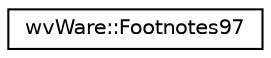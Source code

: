 digraph "类继承关系图"
{
  edge [fontname="Helvetica",fontsize="10",labelfontname="Helvetica",labelfontsize="10"];
  node [fontname="Helvetica",fontsize="10",shape=record];
  rankdir="LR";
  Node0 [label="wvWare::Footnotes97",height=0.2,width=0.4,color="black", fillcolor="white", style="filled",URL="$classwv_ware_1_1_footnotes97.html"];
}
